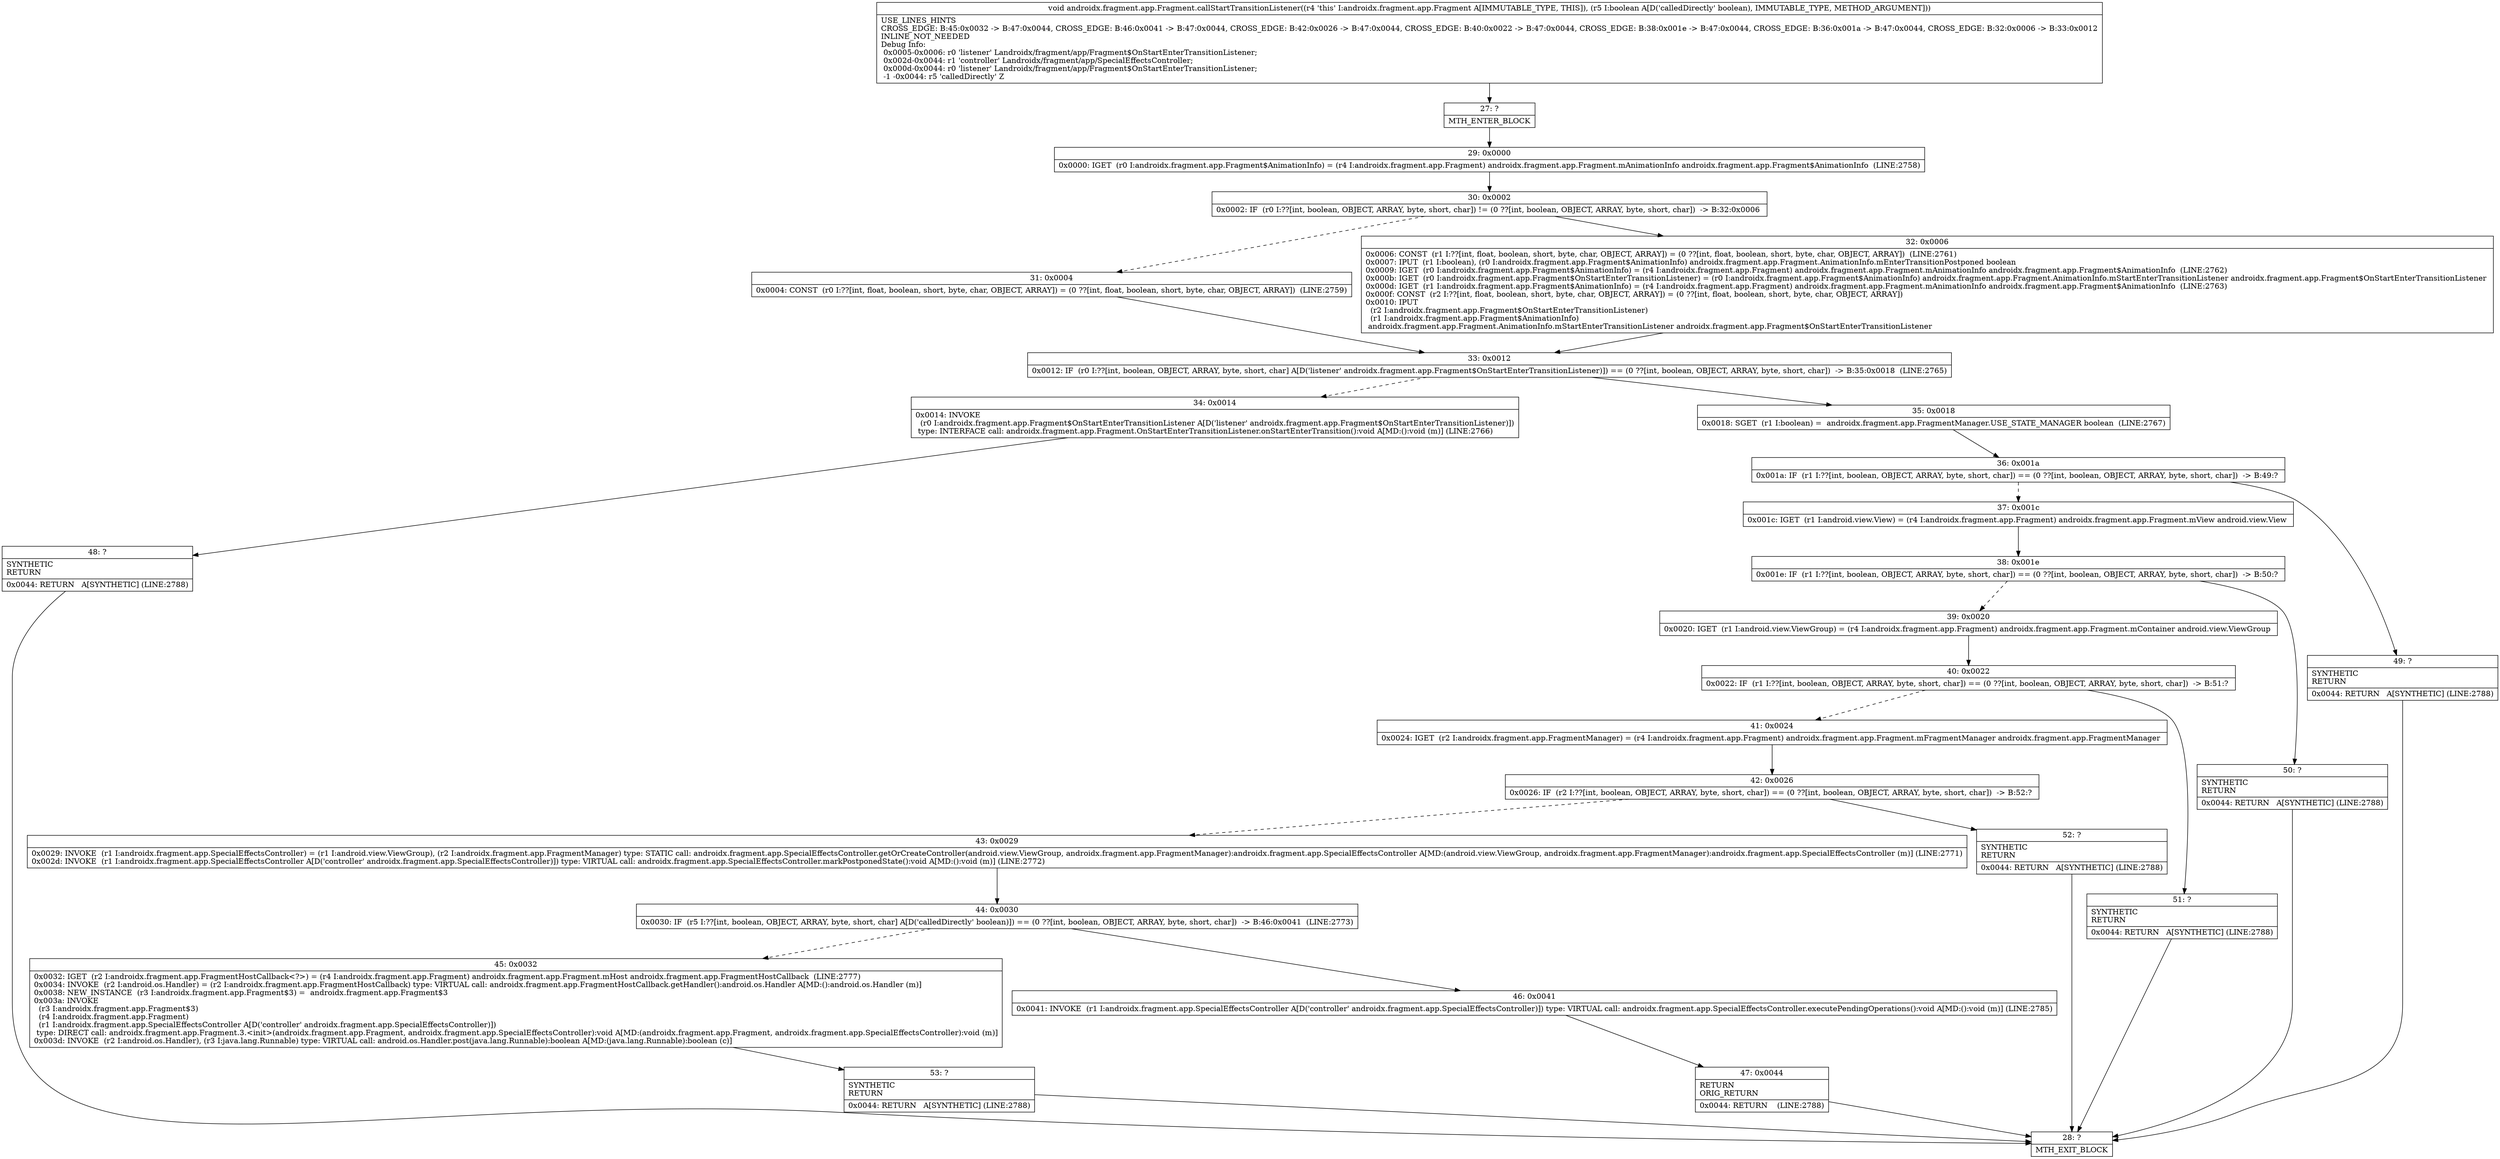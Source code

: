 digraph "CFG forandroidx.fragment.app.Fragment.callStartTransitionListener(Z)V" {
Node_27 [shape=record,label="{27\:\ ?|MTH_ENTER_BLOCK\l}"];
Node_29 [shape=record,label="{29\:\ 0x0000|0x0000: IGET  (r0 I:androidx.fragment.app.Fragment$AnimationInfo) = (r4 I:androidx.fragment.app.Fragment) androidx.fragment.app.Fragment.mAnimationInfo androidx.fragment.app.Fragment$AnimationInfo  (LINE:2758)\l}"];
Node_30 [shape=record,label="{30\:\ 0x0002|0x0002: IF  (r0 I:??[int, boolean, OBJECT, ARRAY, byte, short, char]) != (0 ??[int, boolean, OBJECT, ARRAY, byte, short, char])  \-\> B:32:0x0006 \l}"];
Node_31 [shape=record,label="{31\:\ 0x0004|0x0004: CONST  (r0 I:??[int, float, boolean, short, byte, char, OBJECT, ARRAY]) = (0 ??[int, float, boolean, short, byte, char, OBJECT, ARRAY])  (LINE:2759)\l}"];
Node_33 [shape=record,label="{33\:\ 0x0012|0x0012: IF  (r0 I:??[int, boolean, OBJECT, ARRAY, byte, short, char] A[D('listener' androidx.fragment.app.Fragment$OnStartEnterTransitionListener)]) == (0 ??[int, boolean, OBJECT, ARRAY, byte, short, char])  \-\> B:35:0x0018  (LINE:2765)\l}"];
Node_34 [shape=record,label="{34\:\ 0x0014|0x0014: INVOKE  \l  (r0 I:androidx.fragment.app.Fragment$OnStartEnterTransitionListener A[D('listener' androidx.fragment.app.Fragment$OnStartEnterTransitionListener)])\l type: INTERFACE call: androidx.fragment.app.Fragment.OnStartEnterTransitionListener.onStartEnterTransition():void A[MD:():void (m)] (LINE:2766)\l}"];
Node_48 [shape=record,label="{48\:\ ?|SYNTHETIC\lRETURN\l|0x0044: RETURN   A[SYNTHETIC] (LINE:2788)\l}"];
Node_28 [shape=record,label="{28\:\ ?|MTH_EXIT_BLOCK\l}"];
Node_35 [shape=record,label="{35\:\ 0x0018|0x0018: SGET  (r1 I:boolean) =  androidx.fragment.app.FragmentManager.USE_STATE_MANAGER boolean  (LINE:2767)\l}"];
Node_36 [shape=record,label="{36\:\ 0x001a|0x001a: IF  (r1 I:??[int, boolean, OBJECT, ARRAY, byte, short, char]) == (0 ??[int, boolean, OBJECT, ARRAY, byte, short, char])  \-\> B:49:? \l}"];
Node_37 [shape=record,label="{37\:\ 0x001c|0x001c: IGET  (r1 I:android.view.View) = (r4 I:androidx.fragment.app.Fragment) androidx.fragment.app.Fragment.mView android.view.View \l}"];
Node_38 [shape=record,label="{38\:\ 0x001e|0x001e: IF  (r1 I:??[int, boolean, OBJECT, ARRAY, byte, short, char]) == (0 ??[int, boolean, OBJECT, ARRAY, byte, short, char])  \-\> B:50:? \l}"];
Node_39 [shape=record,label="{39\:\ 0x0020|0x0020: IGET  (r1 I:android.view.ViewGroup) = (r4 I:androidx.fragment.app.Fragment) androidx.fragment.app.Fragment.mContainer android.view.ViewGroup \l}"];
Node_40 [shape=record,label="{40\:\ 0x0022|0x0022: IF  (r1 I:??[int, boolean, OBJECT, ARRAY, byte, short, char]) == (0 ??[int, boolean, OBJECT, ARRAY, byte, short, char])  \-\> B:51:? \l}"];
Node_41 [shape=record,label="{41\:\ 0x0024|0x0024: IGET  (r2 I:androidx.fragment.app.FragmentManager) = (r4 I:androidx.fragment.app.Fragment) androidx.fragment.app.Fragment.mFragmentManager androidx.fragment.app.FragmentManager \l}"];
Node_42 [shape=record,label="{42\:\ 0x0026|0x0026: IF  (r2 I:??[int, boolean, OBJECT, ARRAY, byte, short, char]) == (0 ??[int, boolean, OBJECT, ARRAY, byte, short, char])  \-\> B:52:? \l}"];
Node_43 [shape=record,label="{43\:\ 0x0029|0x0029: INVOKE  (r1 I:androidx.fragment.app.SpecialEffectsController) = (r1 I:android.view.ViewGroup), (r2 I:androidx.fragment.app.FragmentManager) type: STATIC call: androidx.fragment.app.SpecialEffectsController.getOrCreateController(android.view.ViewGroup, androidx.fragment.app.FragmentManager):androidx.fragment.app.SpecialEffectsController A[MD:(android.view.ViewGroup, androidx.fragment.app.FragmentManager):androidx.fragment.app.SpecialEffectsController (m)] (LINE:2771)\l0x002d: INVOKE  (r1 I:androidx.fragment.app.SpecialEffectsController A[D('controller' androidx.fragment.app.SpecialEffectsController)]) type: VIRTUAL call: androidx.fragment.app.SpecialEffectsController.markPostponedState():void A[MD:():void (m)] (LINE:2772)\l}"];
Node_44 [shape=record,label="{44\:\ 0x0030|0x0030: IF  (r5 I:??[int, boolean, OBJECT, ARRAY, byte, short, char] A[D('calledDirectly' boolean)]) == (0 ??[int, boolean, OBJECT, ARRAY, byte, short, char])  \-\> B:46:0x0041  (LINE:2773)\l}"];
Node_45 [shape=record,label="{45\:\ 0x0032|0x0032: IGET  (r2 I:androidx.fragment.app.FragmentHostCallback\<?\>) = (r4 I:androidx.fragment.app.Fragment) androidx.fragment.app.Fragment.mHost androidx.fragment.app.FragmentHostCallback  (LINE:2777)\l0x0034: INVOKE  (r2 I:android.os.Handler) = (r2 I:androidx.fragment.app.FragmentHostCallback) type: VIRTUAL call: androidx.fragment.app.FragmentHostCallback.getHandler():android.os.Handler A[MD:():android.os.Handler (m)]\l0x0038: NEW_INSTANCE  (r3 I:androidx.fragment.app.Fragment$3) =  androidx.fragment.app.Fragment$3 \l0x003a: INVOKE  \l  (r3 I:androidx.fragment.app.Fragment$3)\l  (r4 I:androidx.fragment.app.Fragment)\l  (r1 I:androidx.fragment.app.SpecialEffectsController A[D('controller' androidx.fragment.app.SpecialEffectsController)])\l type: DIRECT call: androidx.fragment.app.Fragment.3.\<init\>(androidx.fragment.app.Fragment, androidx.fragment.app.SpecialEffectsController):void A[MD:(androidx.fragment.app.Fragment, androidx.fragment.app.SpecialEffectsController):void (m)]\l0x003d: INVOKE  (r2 I:android.os.Handler), (r3 I:java.lang.Runnable) type: VIRTUAL call: android.os.Handler.post(java.lang.Runnable):boolean A[MD:(java.lang.Runnable):boolean (c)]\l}"];
Node_53 [shape=record,label="{53\:\ ?|SYNTHETIC\lRETURN\l|0x0044: RETURN   A[SYNTHETIC] (LINE:2788)\l}"];
Node_46 [shape=record,label="{46\:\ 0x0041|0x0041: INVOKE  (r1 I:androidx.fragment.app.SpecialEffectsController A[D('controller' androidx.fragment.app.SpecialEffectsController)]) type: VIRTUAL call: androidx.fragment.app.SpecialEffectsController.executePendingOperations():void A[MD:():void (m)] (LINE:2785)\l}"];
Node_47 [shape=record,label="{47\:\ 0x0044|RETURN\lORIG_RETURN\l|0x0044: RETURN    (LINE:2788)\l}"];
Node_52 [shape=record,label="{52\:\ ?|SYNTHETIC\lRETURN\l|0x0044: RETURN   A[SYNTHETIC] (LINE:2788)\l}"];
Node_51 [shape=record,label="{51\:\ ?|SYNTHETIC\lRETURN\l|0x0044: RETURN   A[SYNTHETIC] (LINE:2788)\l}"];
Node_50 [shape=record,label="{50\:\ ?|SYNTHETIC\lRETURN\l|0x0044: RETURN   A[SYNTHETIC] (LINE:2788)\l}"];
Node_49 [shape=record,label="{49\:\ ?|SYNTHETIC\lRETURN\l|0x0044: RETURN   A[SYNTHETIC] (LINE:2788)\l}"];
Node_32 [shape=record,label="{32\:\ 0x0006|0x0006: CONST  (r1 I:??[int, float, boolean, short, byte, char, OBJECT, ARRAY]) = (0 ??[int, float, boolean, short, byte, char, OBJECT, ARRAY])  (LINE:2761)\l0x0007: IPUT  (r1 I:boolean), (r0 I:androidx.fragment.app.Fragment$AnimationInfo) androidx.fragment.app.Fragment.AnimationInfo.mEnterTransitionPostponed boolean \l0x0009: IGET  (r0 I:androidx.fragment.app.Fragment$AnimationInfo) = (r4 I:androidx.fragment.app.Fragment) androidx.fragment.app.Fragment.mAnimationInfo androidx.fragment.app.Fragment$AnimationInfo  (LINE:2762)\l0x000b: IGET  (r0 I:androidx.fragment.app.Fragment$OnStartEnterTransitionListener) = (r0 I:androidx.fragment.app.Fragment$AnimationInfo) androidx.fragment.app.Fragment.AnimationInfo.mStartEnterTransitionListener androidx.fragment.app.Fragment$OnStartEnterTransitionListener \l0x000d: IGET  (r1 I:androidx.fragment.app.Fragment$AnimationInfo) = (r4 I:androidx.fragment.app.Fragment) androidx.fragment.app.Fragment.mAnimationInfo androidx.fragment.app.Fragment$AnimationInfo  (LINE:2763)\l0x000f: CONST  (r2 I:??[int, float, boolean, short, byte, char, OBJECT, ARRAY]) = (0 ??[int, float, boolean, short, byte, char, OBJECT, ARRAY]) \l0x0010: IPUT  \l  (r2 I:androidx.fragment.app.Fragment$OnStartEnterTransitionListener)\l  (r1 I:androidx.fragment.app.Fragment$AnimationInfo)\l androidx.fragment.app.Fragment.AnimationInfo.mStartEnterTransitionListener androidx.fragment.app.Fragment$OnStartEnterTransitionListener \l}"];
MethodNode[shape=record,label="{void androidx.fragment.app.Fragment.callStartTransitionListener((r4 'this' I:androidx.fragment.app.Fragment A[IMMUTABLE_TYPE, THIS]), (r5 I:boolean A[D('calledDirectly' boolean), IMMUTABLE_TYPE, METHOD_ARGUMENT]))  | USE_LINES_HINTS\lCROSS_EDGE: B:45:0x0032 \-\> B:47:0x0044, CROSS_EDGE: B:46:0x0041 \-\> B:47:0x0044, CROSS_EDGE: B:42:0x0026 \-\> B:47:0x0044, CROSS_EDGE: B:40:0x0022 \-\> B:47:0x0044, CROSS_EDGE: B:38:0x001e \-\> B:47:0x0044, CROSS_EDGE: B:36:0x001a \-\> B:47:0x0044, CROSS_EDGE: B:32:0x0006 \-\> B:33:0x0012\lINLINE_NOT_NEEDED\lDebug Info:\l  0x0005\-0x0006: r0 'listener' Landroidx\/fragment\/app\/Fragment$OnStartEnterTransitionListener;\l  0x002d\-0x0044: r1 'controller' Landroidx\/fragment\/app\/SpecialEffectsController;\l  0x000d\-0x0044: r0 'listener' Landroidx\/fragment\/app\/Fragment$OnStartEnterTransitionListener;\l  \-1 \-0x0044: r5 'calledDirectly' Z\l}"];
MethodNode -> Node_27;Node_27 -> Node_29;
Node_29 -> Node_30;
Node_30 -> Node_31[style=dashed];
Node_30 -> Node_32;
Node_31 -> Node_33;
Node_33 -> Node_34[style=dashed];
Node_33 -> Node_35;
Node_34 -> Node_48;
Node_48 -> Node_28;
Node_35 -> Node_36;
Node_36 -> Node_37[style=dashed];
Node_36 -> Node_49;
Node_37 -> Node_38;
Node_38 -> Node_39[style=dashed];
Node_38 -> Node_50;
Node_39 -> Node_40;
Node_40 -> Node_41[style=dashed];
Node_40 -> Node_51;
Node_41 -> Node_42;
Node_42 -> Node_43[style=dashed];
Node_42 -> Node_52;
Node_43 -> Node_44;
Node_44 -> Node_45[style=dashed];
Node_44 -> Node_46;
Node_45 -> Node_53;
Node_53 -> Node_28;
Node_46 -> Node_47;
Node_47 -> Node_28;
Node_52 -> Node_28;
Node_51 -> Node_28;
Node_50 -> Node_28;
Node_49 -> Node_28;
Node_32 -> Node_33;
}

